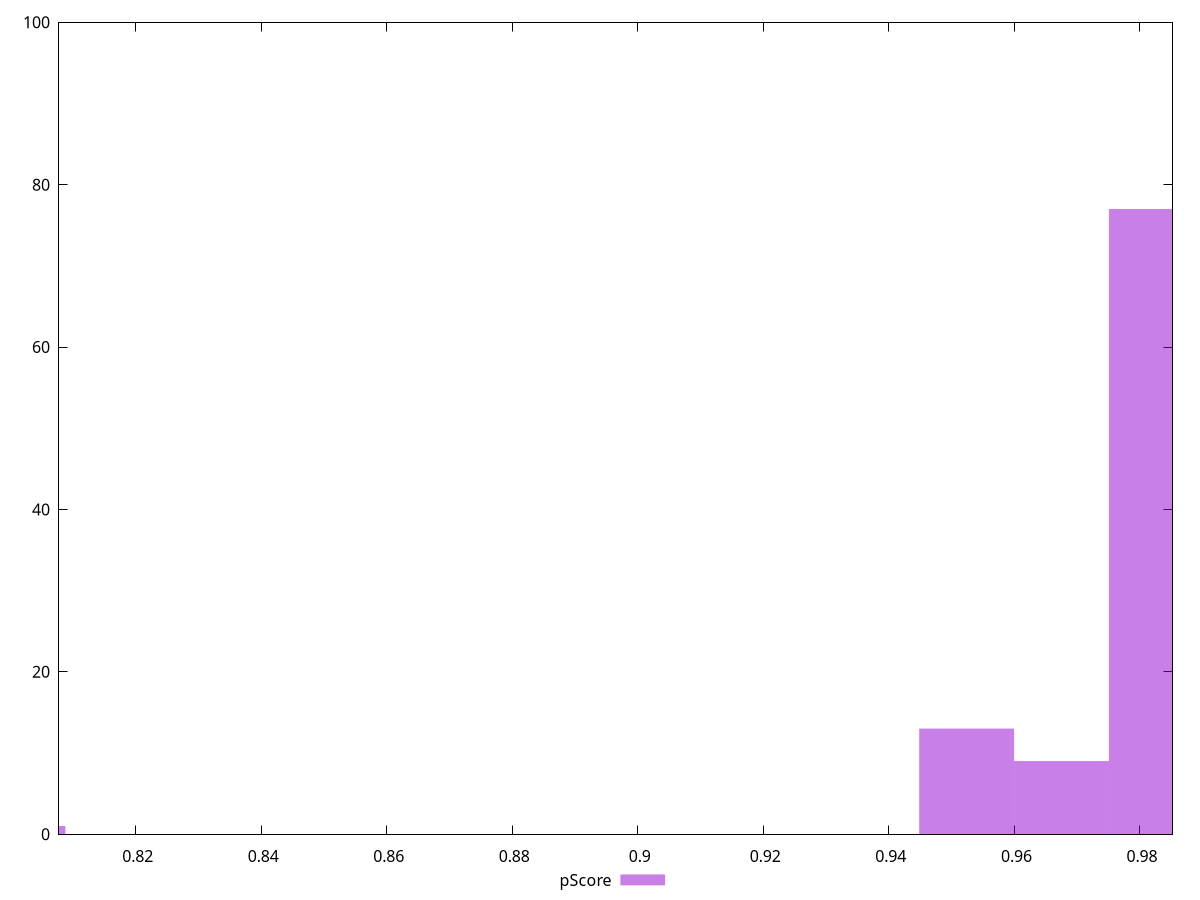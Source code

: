 reset

$pScore <<EOF
0.801220153930795 1
0.982628490669843 77
0.9675111292749223 9
0.9523937678800016 13
EOF

set key outside below
set boxwidth 0.015117361394920661
set xrange [0.8077719641817206:0.9851949599874628]
set yrange [0:100]
set trange [0:100]
set style fill transparent solid 0.5 noborder
set terminal svg size 640, 490 enhanced background rgb 'white'
set output "report_00009_2021-02-08T22-37-41.559Z/first-cpu-idle/samples/pages+cached/pScore/histogram.svg"

plot $pScore title "pScore" with boxes

reset
